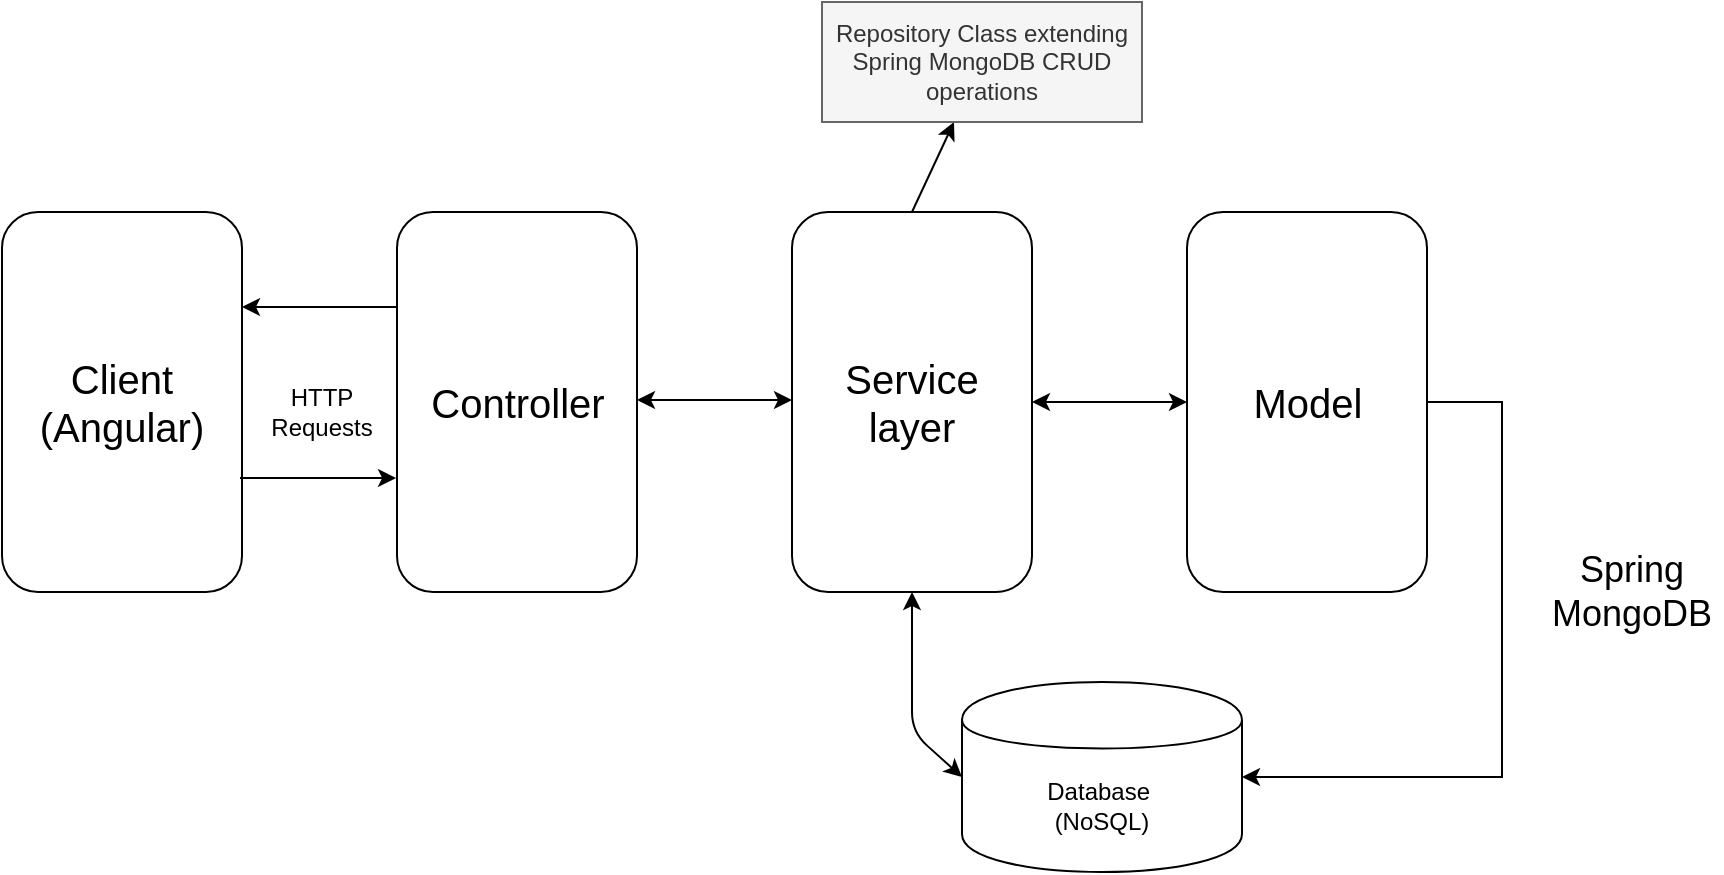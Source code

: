 <mxfile version="12.1.7" type="device" pages="1"><diagram name="Page-1" id="5f0bae14-7c28-e335-631c-24af17079c00"><mxGraphModel dx="1186" dy="875" grid="1" gridSize="10" guides="1" tooltips="1" connect="1" arrows="1" fold="1" page="1" pageScale="1" pageWidth="1100" pageHeight="850" background="#ffffff" math="0" shadow="0"><root><mxCell id="0"/><mxCell id="1" parent="0"/><mxCell id="FJvNW7_IO1ujHfXLaRPs-1" value="&lt;font style=&quot;font-size: 20px&quot;&gt;Client&lt;br&gt;(Angular)&lt;br&gt;&lt;/font&gt;" style="rounded=1;whiteSpace=wrap;html=1;" vertex="1" parent="1"><mxGeometry x="140" y="200" width="120" height="190" as="geometry"/></mxCell><mxCell id="FJvNW7_IO1ujHfXLaRPs-2" value="&lt;font style=&quot;font-size: 20px&quot;&gt;Controller&lt;br&gt;&lt;/font&gt;" style="rounded=1;whiteSpace=wrap;html=1;" vertex="1" parent="1"><mxGeometry x="337.5" y="200" width="120" height="190" as="geometry"/></mxCell><mxCell id="FJvNW7_IO1ujHfXLaRPs-3" value="&lt;font style=&quot;font-size: 20px&quot;&gt;Service &lt;br&gt;layer&lt;/font&gt;" style="rounded=1;whiteSpace=wrap;html=1;" vertex="1" parent="1"><mxGeometry x="535" y="200" width="120" height="190" as="geometry"/></mxCell><mxCell id="FJvNW7_IO1ujHfXLaRPs-6" style="edgeStyle=orthogonalEdgeStyle;rounded=0;orthogonalLoop=1;jettySize=auto;html=1;entryX=1;entryY=0.5;entryDx=0;entryDy=0;" edge="1" parent="1" source="FJvNW7_IO1ujHfXLaRPs-4" target="FJvNW7_IO1ujHfXLaRPs-5"><mxGeometry relative="1" as="geometry"><Array as="points"><mxPoint x="890" y="295"/><mxPoint x="890" y="483"/></Array></mxGeometry></mxCell><mxCell id="FJvNW7_IO1ujHfXLaRPs-4" value="&lt;font style=&quot;font-size: 20px&quot;&gt;Model&lt;/font&gt;" style="rounded=1;whiteSpace=wrap;html=1;" vertex="1" parent="1"><mxGeometry x="732.5" y="200" width="120" height="190" as="geometry"/></mxCell><mxCell id="FJvNW7_IO1ujHfXLaRPs-5" value="Database&amp;nbsp;&lt;br&gt;(NoSQL)" style="shape=cylinder;whiteSpace=wrap;html=1;boundedLbl=1;backgroundOutline=1;" vertex="1" parent="1"><mxGeometry x="620" y="435" width="140" height="95" as="geometry"/></mxCell><mxCell id="FJvNW7_IO1ujHfXLaRPs-7" value="&lt;font style=&quot;font-size: 18px&quot;&gt;Spring MongoDB&lt;/font&gt;" style="text;html=1;strokeColor=none;fillColor=none;align=center;verticalAlign=middle;whiteSpace=wrap;rounded=0;" vertex="1" parent="1"><mxGeometry x="910" y="380" width="90" height="20" as="geometry"/></mxCell><mxCell id="FJvNW7_IO1ujHfXLaRPs-9" value="" style="endArrow=classic;startArrow=classic;html=1;entryX=0;entryY=0.5;entryDx=0;entryDy=0;exitX=1;exitY=0.5;exitDx=0;exitDy=0;" edge="1" parent="1" source="FJvNW7_IO1ujHfXLaRPs-3" target="FJvNW7_IO1ujHfXLaRPs-4"><mxGeometry width="50" height="50" relative="1" as="geometry"><mxPoint x="140" y="600" as="sourcePoint"/><mxPoint x="190" y="550" as="targetPoint"/></mxGeometry></mxCell><mxCell id="FJvNW7_IO1ujHfXLaRPs-10" value="" style="endArrow=classic;startArrow=classic;html=1;entryX=0;entryY=0.5;entryDx=0;entryDy=0;exitX=1;exitY=0.5;exitDx=0;exitDy=0;" edge="1" parent="1"><mxGeometry width="50" height="50" relative="1" as="geometry"><mxPoint x="457.5" y="294" as="sourcePoint"/><mxPoint x="535" y="294" as="targetPoint"/></mxGeometry></mxCell><mxCell id="FJvNW7_IO1ujHfXLaRPs-12" value="" style="endArrow=classic;html=1;" edge="1" parent="1" target="FJvNW7_IO1ujHfXLaRPs-13"><mxGeometry width="50" height="50" relative="1" as="geometry"><mxPoint x="595" y="200" as="sourcePoint"/><mxPoint x="585" y="140" as="targetPoint"/></mxGeometry></mxCell><mxCell id="FJvNW7_IO1ujHfXLaRPs-13" value="Repository Class extending Spring MongoDB CRUD operations" style="rounded=0;whiteSpace=wrap;html=1;fillColor=#f5f5f5;strokeColor=#666666;fontColor=#333333;" vertex="1" parent="1"><mxGeometry x="550" y="95" width="160" height="60" as="geometry"/></mxCell><mxCell id="FJvNW7_IO1ujHfXLaRPs-14" value="HTTP&lt;br&gt;Requests" style="text;html=1;strokeColor=none;fillColor=none;align=center;verticalAlign=middle;whiteSpace=wrap;rounded=0;" vertex="1" parent="1"><mxGeometry x="280" y="290" width="40" height="20" as="geometry"/></mxCell><mxCell id="FJvNW7_IO1ujHfXLaRPs-17" value="" style="endArrow=classic;html=1;entryX=-0.004;entryY=0.7;entryDx=0;entryDy=0;entryPerimeter=0;" edge="1" parent="1" target="FJvNW7_IO1ujHfXLaRPs-2"><mxGeometry width="50" height="50" relative="1" as="geometry"><mxPoint x="259" y="333" as="sourcePoint"/><mxPoint x="370" y="375" as="targetPoint"/></mxGeometry></mxCell><mxCell id="FJvNW7_IO1ujHfXLaRPs-21" value="" style="endArrow=classic;html=1;exitX=0;exitY=0.25;exitDx=0;exitDy=0;entryX=1;entryY=0.25;entryDx=0;entryDy=0;" edge="1" parent="1" source="FJvNW7_IO1ujHfXLaRPs-2" target="FJvNW7_IO1ujHfXLaRPs-1"><mxGeometry width="50" height="50" relative="1" as="geometry"><mxPoint x="259.5" y="260" as="sourcePoint"/><mxPoint x="290" y="210" as="targetPoint"/></mxGeometry></mxCell><mxCell id="FJvNW7_IO1ujHfXLaRPs-22" value="" style="endArrow=classic;startArrow=classic;html=1;entryX=0.5;entryY=1;entryDx=0;entryDy=0;exitX=0;exitY=0.5;exitDx=0;exitDy=0;" edge="1" parent="1" source="FJvNW7_IO1ujHfXLaRPs-5" target="FJvNW7_IO1ujHfXLaRPs-3"><mxGeometry width="50" height="50" relative="1" as="geometry"><mxPoint x="440" y="500" as="sourcePoint"/><mxPoint x="490" y="450" as="targetPoint"/><Array as="points"><mxPoint x="595" y="460"/></Array></mxGeometry></mxCell></root></mxGraphModel></diagram></mxfile>